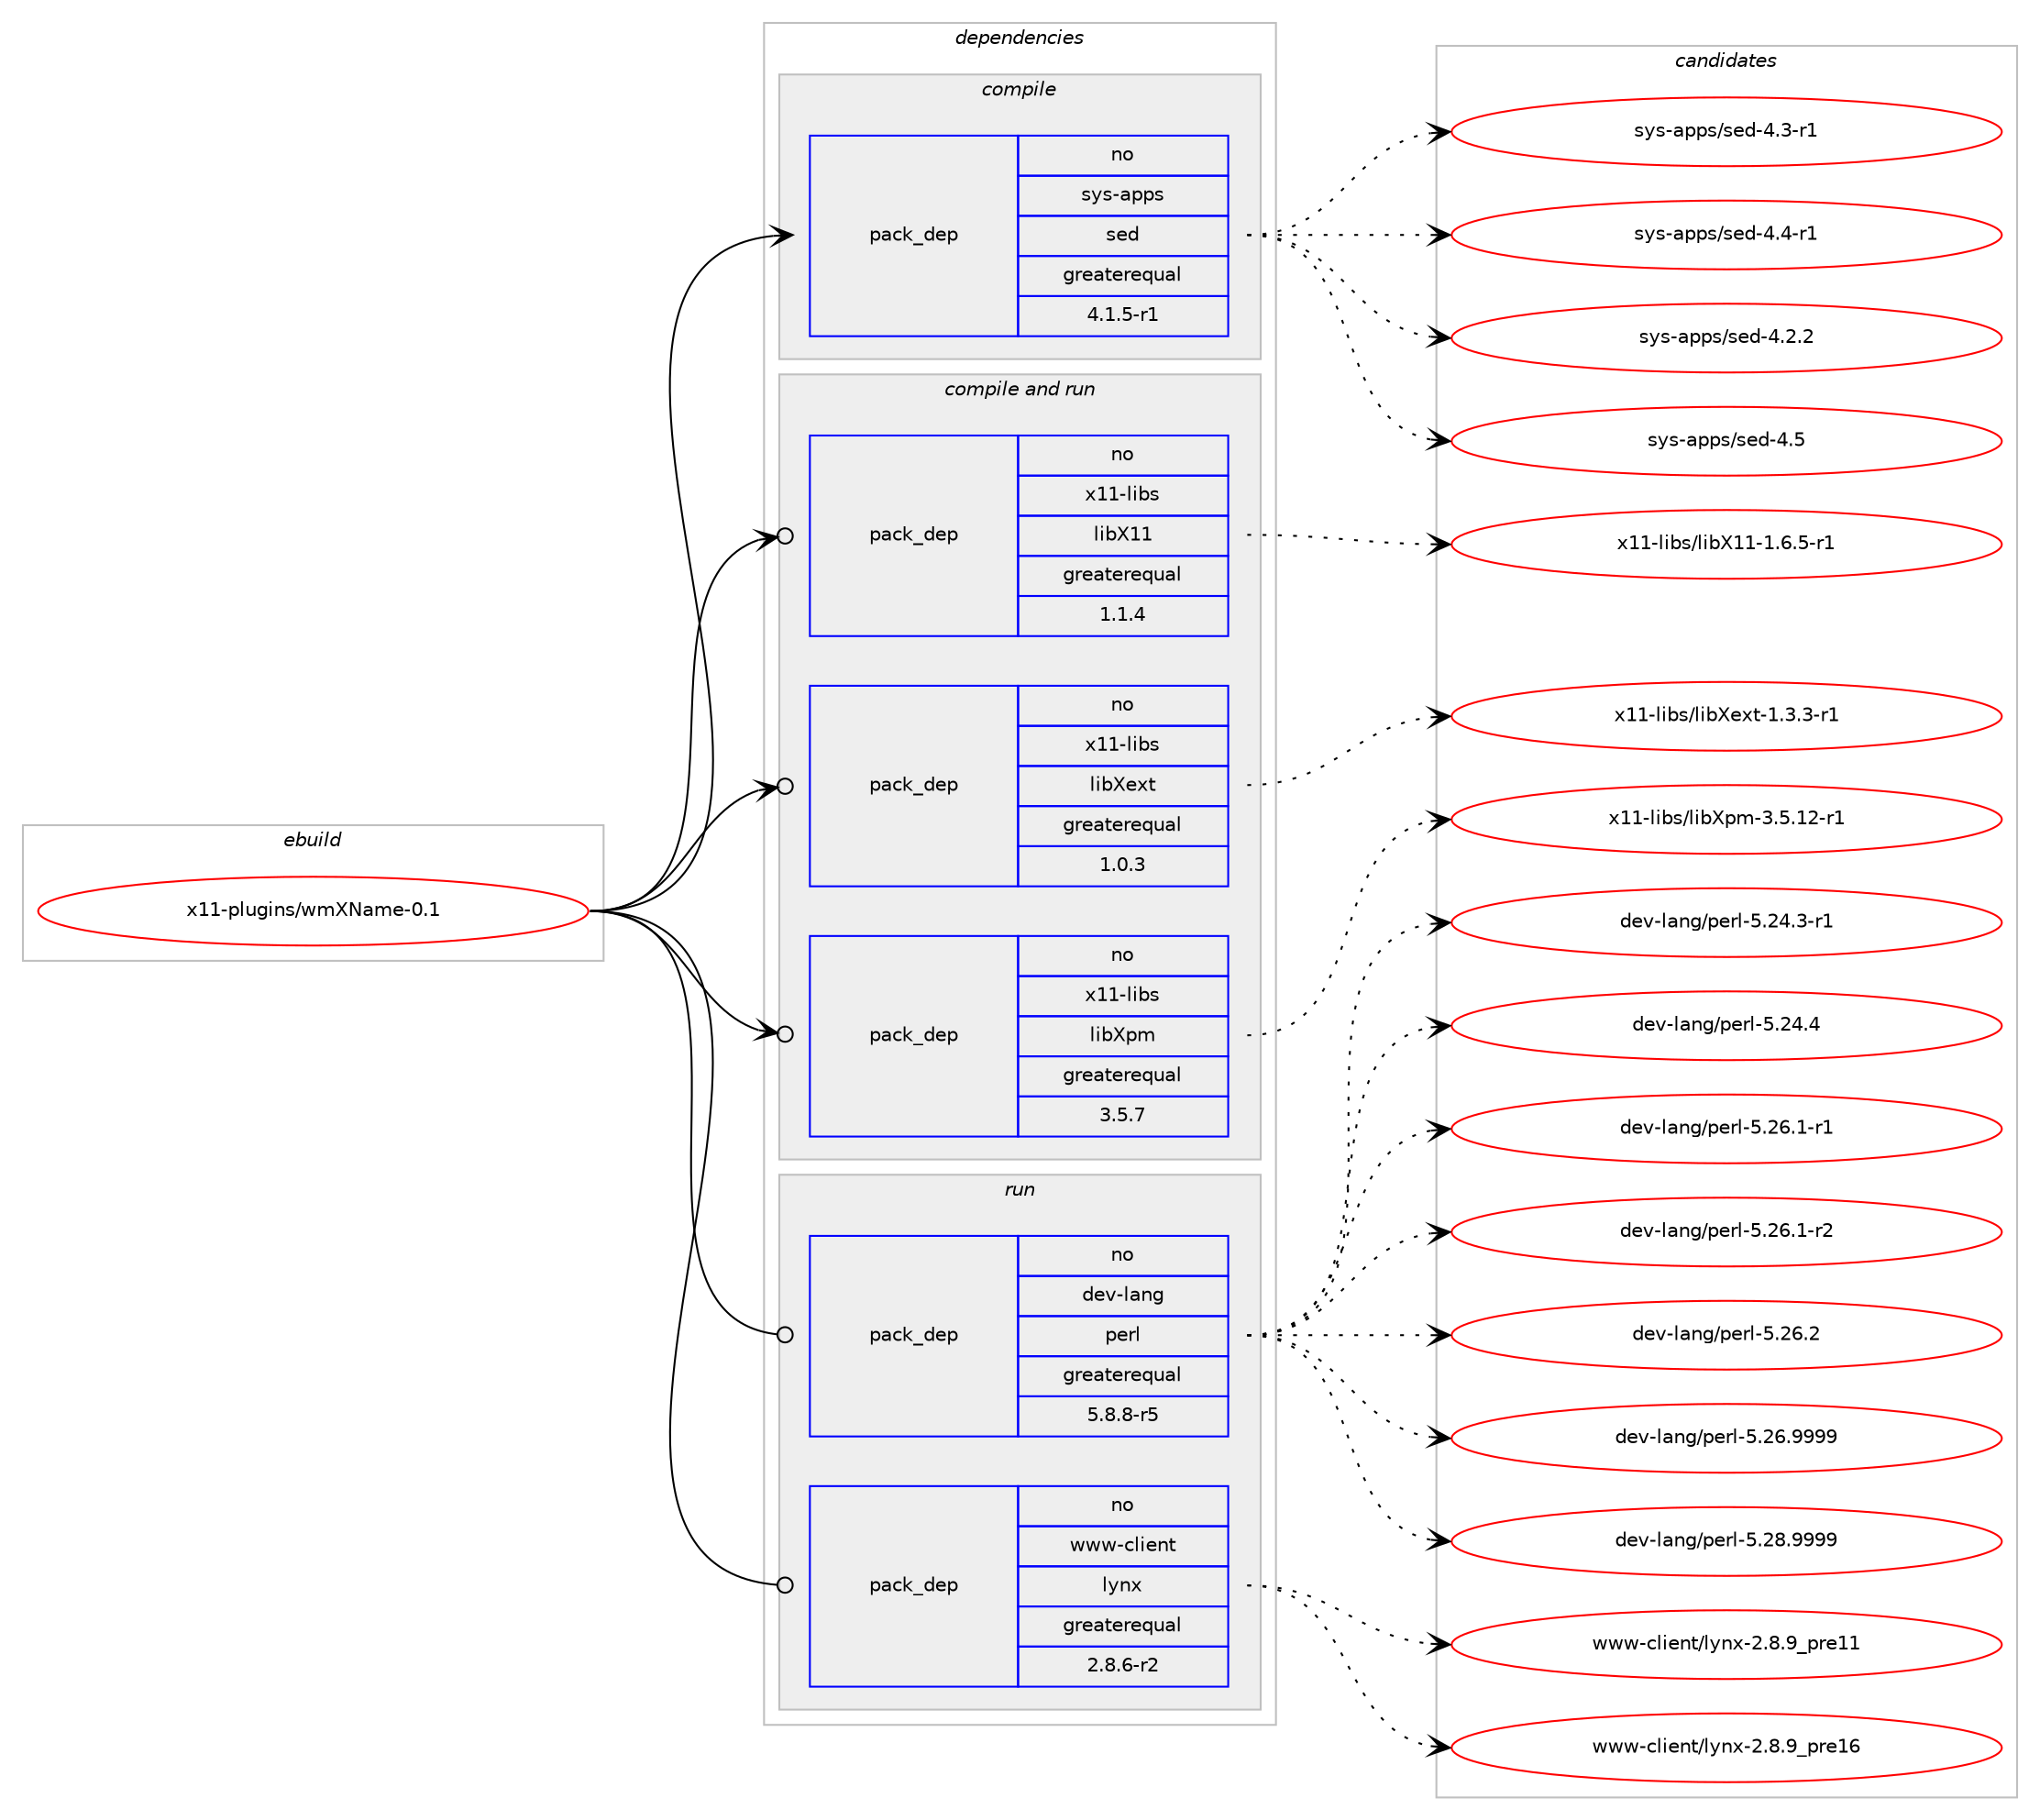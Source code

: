digraph prolog {

# *************
# Graph options
# *************

newrank=true;
concentrate=true;
compound=true;
graph [rankdir=LR,fontname=Helvetica,fontsize=10,ranksep=1.5];#, ranksep=2.5, nodesep=0.2];
edge  [arrowhead=vee];
node  [fontname=Helvetica,fontsize=10];

# **********
# The ebuild
# **********

subgraph cluster_leftcol {
color=gray;
rank=same;
label=<<i>ebuild</i>>;
id [label="x11-plugins/wmXName-0.1", color=red, width=4, href="../x11-plugins/wmXName-0.1.svg"];
}

# ****************
# The dependencies
# ****************

subgraph cluster_midcol {
color=gray;
label=<<i>dependencies</i>>;
subgraph cluster_compile {
fillcolor="#eeeeee";
style=filled;
label=<<i>compile</i>>;
subgraph pack1282 {
dependency1450 [label=<<TABLE BORDER="0" CELLBORDER="1" CELLSPACING="0" CELLPADDING="4" WIDTH="220"><TR><TD ROWSPAN="6" CELLPADDING="30">pack_dep</TD></TR><TR><TD WIDTH="110">no</TD></TR><TR><TD>sys-apps</TD></TR><TR><TD>sed</TD></TR><TR><TD>greaterequal</TD></TR><TR><TD>4.1.5-r1</TD></TR></TABLE>>, shape=none, color=blue];
}
id:e -> dependency1450:w [weight=20,style="solid",arrowhead="vee"];
}
subgraph cluster_compileandrun {
fillcolor="#eeeeee";
style=filled;
label=<<i>compile and run</i>>;
subgraph pack1283 {
dependency1451 [label=<<TABLE BORDER="0" CELLBORDER="1" CELLSPACING="0" CELLPADDING="4" WIDTH="220"><TR><TD ROWSPAN="6" CELLPADDING="30">pack_dep</TD></TR><TR><TD WIDTH="110">no</TD></TR><TR><TD>x11-libs</TD></TR><TR><TD>libX11</TD></TR><TR><TD>greaterequal</TD></TR><TR><TD>1.1.4</TD></TR></TABLE>>, shape=none, color=blue];
}
id:e -> dependency1451:w [weight=20,style="solid",arrowhead="odotvee"];
subgraph pack1284 {
dependency1452 [label=<<TABLE BORDER="0" CELLBORDER="1" CELLSPACING="0" CELLPADDING="4" WIDTH="220"><TR><TD ROWSPAN="6" CELLPADDING="30">pack_dep</TD></TR><TR><TD WIDTH="110">no</TD></TR><TR><TD>x11-libs</TD></TR><TR><TD>libXext</TD></TR><TR><TD>greaterequal</TD></TR><TR><TD>1.0.3</TD></TR></TABLE>>, shape=none, color=blue];
}
id:e -> dependency1452:w [weight=20,style="solid",arrowhead="odotvee"];
subgraph pack1285 {
dependency1453 [label=<<TABLE BORDER="0" CELLBORDER="1" CELLSPACING="0" CELLPADDING="4" WIDTH="220"><TR><TD ROWSPAN="6" CELLPADDING="30">pack_dep</TD></TR><TR><TD WIDTH="110">no</TD></TR><TR><TD>x11-libs</TD></TR><TR><TD>libXpm</TD></TR><TR><TD>greaterequal</TD></TR><TR><TD>3.5.7</TD></TR></TABLE>>, shape=none, color=blue];
}
id:e -> dependency1453:w [weight=20,style="solid",arrowhead="odotvee"];
}
subgraph cluster_run {
fillcolor="#eeeeee";
style=filled;
label=<<i>run</i>>;
subgraph pack1286 {
dependency1454 [label=<<TABLE BORDER="0" CELLBORDER="1" CELLSPACING="0" CELLPADDING="4" WIDTH="220"><TR><TD ROWSPAN="6" CELLPADDING="30">pack_dep</TD></TR><TR><TD WIDTH="110">no</TD></TR><TR><TD>dev-lang</TD></TR><TR><TD>perl</TD></TR><TR><TD>greaterequal</TD></TR><TR><TD>5.8.8-r5</TD></TR></TABLE>>, shape=none, color=blue];
}
id:e -> dependency1454:w [weight=20,style="solid",arrowhead="odot"];
subgraph pack1287 {
dependency1455 [label=<<TABLE BORDER="0" CELLBORDER="1" CELLSPACING="0" CELLPADDING="4" WIDTH="220"><TR><TD ROWSPAN="6" CELLPADDING="30">pack_dep</TD></TR><TR><TD WIDTH="110">no</TD></TR><TR><TD>www-client</TD></TR><TR><TD>lynx</TD></TR><TR><TD>greaterequal</TD></TR><TR><TD>2.8.6-r2</TD></TR></TABLE>>, shape=none, color=blue];
}
id:e -> dependency1455:w [weight=20,style="solid",arrowhead="odot"];
}
}

# **************
# The candidates
# **************

subgraph cluster_choices {
rank=same;
color=gray;
label=<<i>candidates</i>>;

subgraph choice1282 {
color=black;
nodesep=1;
choice115121115459711211211547115101100455246514511449 [label="sys-apps/sed-4.3-r1", color=red, width=4,href="../sys-apps/sed-4.3-r1.svg"];
choice115121115459711211211547115101100455246524511449 [label="sys-apps/sed-4.4-r1", color=red, width=4,href="../sys-apps/sed-4.4-r1.svg"];
choice115121115459711211211547115101100455246504650 [label="sys-apps/sed-4.2.2", color=red, width=4,href="../sys-apps/sed-4.2.2.svg"];
choice11512111545971121121154711510110045524653 [label="sys-apps/sed-4.5", color=red, width=4,href="../sys-apps/sed-4.5.svg"];
dependency1450:e -> choice115121115459711211211547115101100455246514511449:w [style=dotted,weight="100"];
dependency1450:e -> choice115121115459711211211547115101100455246524511449:w [style=dotted,weight="100"];
dependency1450:e -> choice115121115459711211211547115101100455246504650:w [style=dotted,weight="100"];
dependency1450:e -> choice11512111545971121121154711510110045524653:w [style=dotted,weight="100"];
}
subgraph choice1283 {
color=black;
nodesep=1;
choice1204949451081059811547108105988849494549465446534511449 [label="x11-libs/libX11-1.6.5-r1", color=red, width=4,href="../x11-libs/libX11-1.6.5-r1.svg"];
dependency1451:e -> choice1204949451081059811547108105988849494549465446534511449:w [style=dotted,weight="100"];
}
subgraph choice1284 {
color=black;
nodesep=1;
choice120494945108105981154710810598881011201164549465146514511449 [label="x11-libs/libXext-1.3.3-r1", color=red, width=4,href="../x11-libs/libXext-1.3.3-r1.svg"];
dependency1452:e -> choice120494945108105981154710810598881011201164549465146514511449:w [style=dotted,weight="100"];
}
subgraph choice1285 {
color=black;
nodesep=1;
choice12049494510810598115471081059888112109455146534649504511449 [label="x11-libs/libXpm-3.5.12-r1", color=red, width=4,href="../x11-libs/libXpm-3.5.12-r1.svg"];
dependency1453:e -> choice12049494510810598115471081059888112109455146534649504511449:w [style=dotted,weight="100"];
}
subgraph choice1286 {
color=black;
nodesep=1;
choice100101118451089711010347112101114108455346505246514511449 [label="dev-lang/perl-5.24.3-r1", color=red, width=4,href="../dev-lang/perl-5.24.3-r1.svg"];
choice10010111845108971101034711210111410845534650524652 [label="dev-lang/perl-5.24.4", color=red, width=4,href="../dev-lang/perl-5.24.4.svg"];
choice100101118451089711010347112101114108455346505446494511449 [label="dev-lang/perl-5.26.1-r1", color=red, width=4,href="../dev-lang/perl-5.26.1-r1.svg"];
choice100101118451089711010347112101114108455346505446494511450 [label="dev-lang/perl-5.26.1-r2", color=red, width=4,href="../dev-lang/perl-5.26.1-r2.svg"];
choice10010111845108971101034711210111410845534650544650 [label="dev-lang/perl-5.26.2", color=red, width=4,href="../dev-lang/perl-5.26.2.svg"];
choice10010111845108971101034711210111410845534650544657575757 [label="dev-lang/perl-5.26.9999", color=red, width=4,href="../dev-lang/perl-5.26.9999.svg"];
choice10010111845108971101034711210111410845534650564657575757 [label="dev-lang/perl-5.28.9999", color=red, width=4,href="../dev-lang/perl-5.28.9999.svg"];
dependency1454:e -> choice100101118451089711010347112101114108455346505246514511449:w [style=dotted,weight="100"];
dependency1454:e -> choice10010111845108971101034711210111410845534650524652:w [style=dotted,weight="100"];
dependency1454:e -> choice100101118451089711010347112101114108455346505446494511449:w [style=dotted,weight="100"];
dependency1454:e -> choice100101118451089711010347112101114108455346505446494511450:w [style=dotted,weight="100"];
dependency1454:e -> choice10010111845108971101034711210111410845534650544650:w [style=dotted,weight="100"];
dependency1454:e -> choice10010111845108971101034711210111410845534650544657575757:w [style=dotted,weight="100"];
dependency1454:e -> choice10010111845108971101034711210111410845534650564657575757:w [style=dotted,weight="100"];
}
subgraph choice1287 {
color=black;
nodesep=1;
choice119119119459910810510111011647108121110120455046564657951121141014949 [label="www-client/lynx-2.8.9_pre11", color=red, width=4,href="../www-client/lynx-2.8.9_pre11.svg"];
choice119119119459910810510111011647108121110120455046564657951121141014954 [label="www-client/lynx-2.8.9_pre16", color=red, width=4,href="../www-client/lynx-2.8.9_pre16.svg"];
dependency1455:e -> choice119119119459910810510111011647108121110120455046564657951121141014949:w [style=dotted,weight="100"];
dependency1455:e -> choice119119119459910810510111011647108121110120455046564657951121141014954:w [style=dotted,weight="100"];
}
}

}

